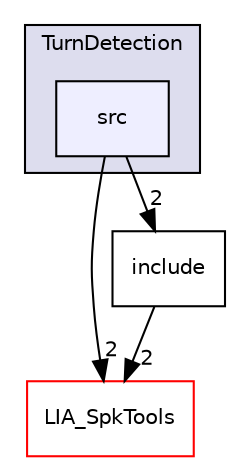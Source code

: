 digraph "LIA_SpkSeg/TurnDetection/src" {
  compound=true
  node [ fontsize="10", fontname="Helvetica"];
  edge [ labelfontsize="10", labelfontname="Helvetica"];
  subgraph clusterdir_8f65f28f96eea69c9d669c1f43ae7aa8 {
    graph [ bgcolor="#ddddee", pencolor="black", label="TurnDetection" fontname="Helvetica", fontsize="10", URL="dir_8f65f28f96eea69c9d669c1f43ae7aa8.html"]
  dir_d770365c5e1792e11e2862ee8cef1aec [shape=box, label="src", style="filled", fillcolor="#eeeeff", pencolor="black", URL="dir_d770365c5e1792e11e2862ee8cef1aec.html"];
  }
  dir_7b9f40c7474acebf25e66f966c5b9c6a [shape=box label="LIA_SpkTools" fillcolor="white" style="filled" color="red" URL="dir_7b9f40c7474acebf25e66f966c5b9c6a.html"];
  dir_cd4722ed6cf9ac4d126f86e60eb49f17 [shape=box label="include" URL="dir_cd4722ed6cf9ac4d126f86e60eb49f17.html"];
  dir_d770365c5e1792e11e2862ee8cef1aec->dir_7b9f40c7474acebf25e66f966c5b9c6a [headlabel="2", labeldistance=1.5 headhref="dir_000109_000110.html"];
  dir_d770365c5e1792e11e2862ee8cef1aec->dir_cd4722ed6cf9ac4d126f86e60eb49f17 [headlabel="2", labeldistance=1.5 headhref="dir_000109_000108.html"];
  dir_cd4722ed6cf9ac4d126f86e60eb49f17->dir_7b9f40c7474acebf25e66f966c5b9c6a [headlabel="2", labeldistance=1.5 headhref="dir_000108_000110.html"];
}
